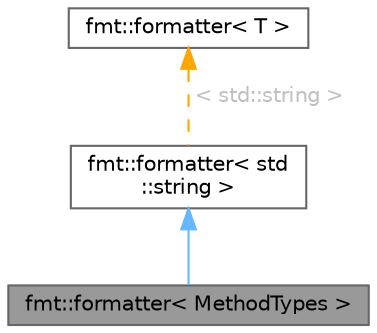 digraph "fmt::formatter&lt; MethodTypes &gt;"
{
 // INTERACTIVE_SVG=YES
 // LATEX_PDF_SIZE
  bgcolor="transparent";
  edge [fontname=Helvetica,fontsize=10,labelfontname=Helvetica,labelfontsize=10];
  node [fontname=Helvetica,fontsize=10,shape=box,height=0.2,width=0.4];
  Node1 [label="fmt::formatter\< MethodTypes \>",height=0.2,width=0.4,color="gray40", fillcolor="grey60", style="filled", fontcolor="black",tooltip="adds support for formatting MethodTypes"];
  Node2 -> Node1 [dir="back",color="steelblue1",style="solid"];
  Node2 [label="fmt::formatter\< std\l::string \>",height=0.2,width=0.4,color="gray40", fillcolor="white", style="filled",URL="$db/d75/structfmt_1_1formatter.html",tooltip=" "];
  Node3 -> Node2 [dir="back",color="orange",style="dashed",label=" \< std::string \>",fontcolor="grey" ];
  Node3 [label="fmt::formatter\< T \>",height=0.2,width=0.4,color="gray40", fillcolor="white", style="filled",URL="$db/d75/structfmt_1_1formatter.html",tooltip=" "];
}
